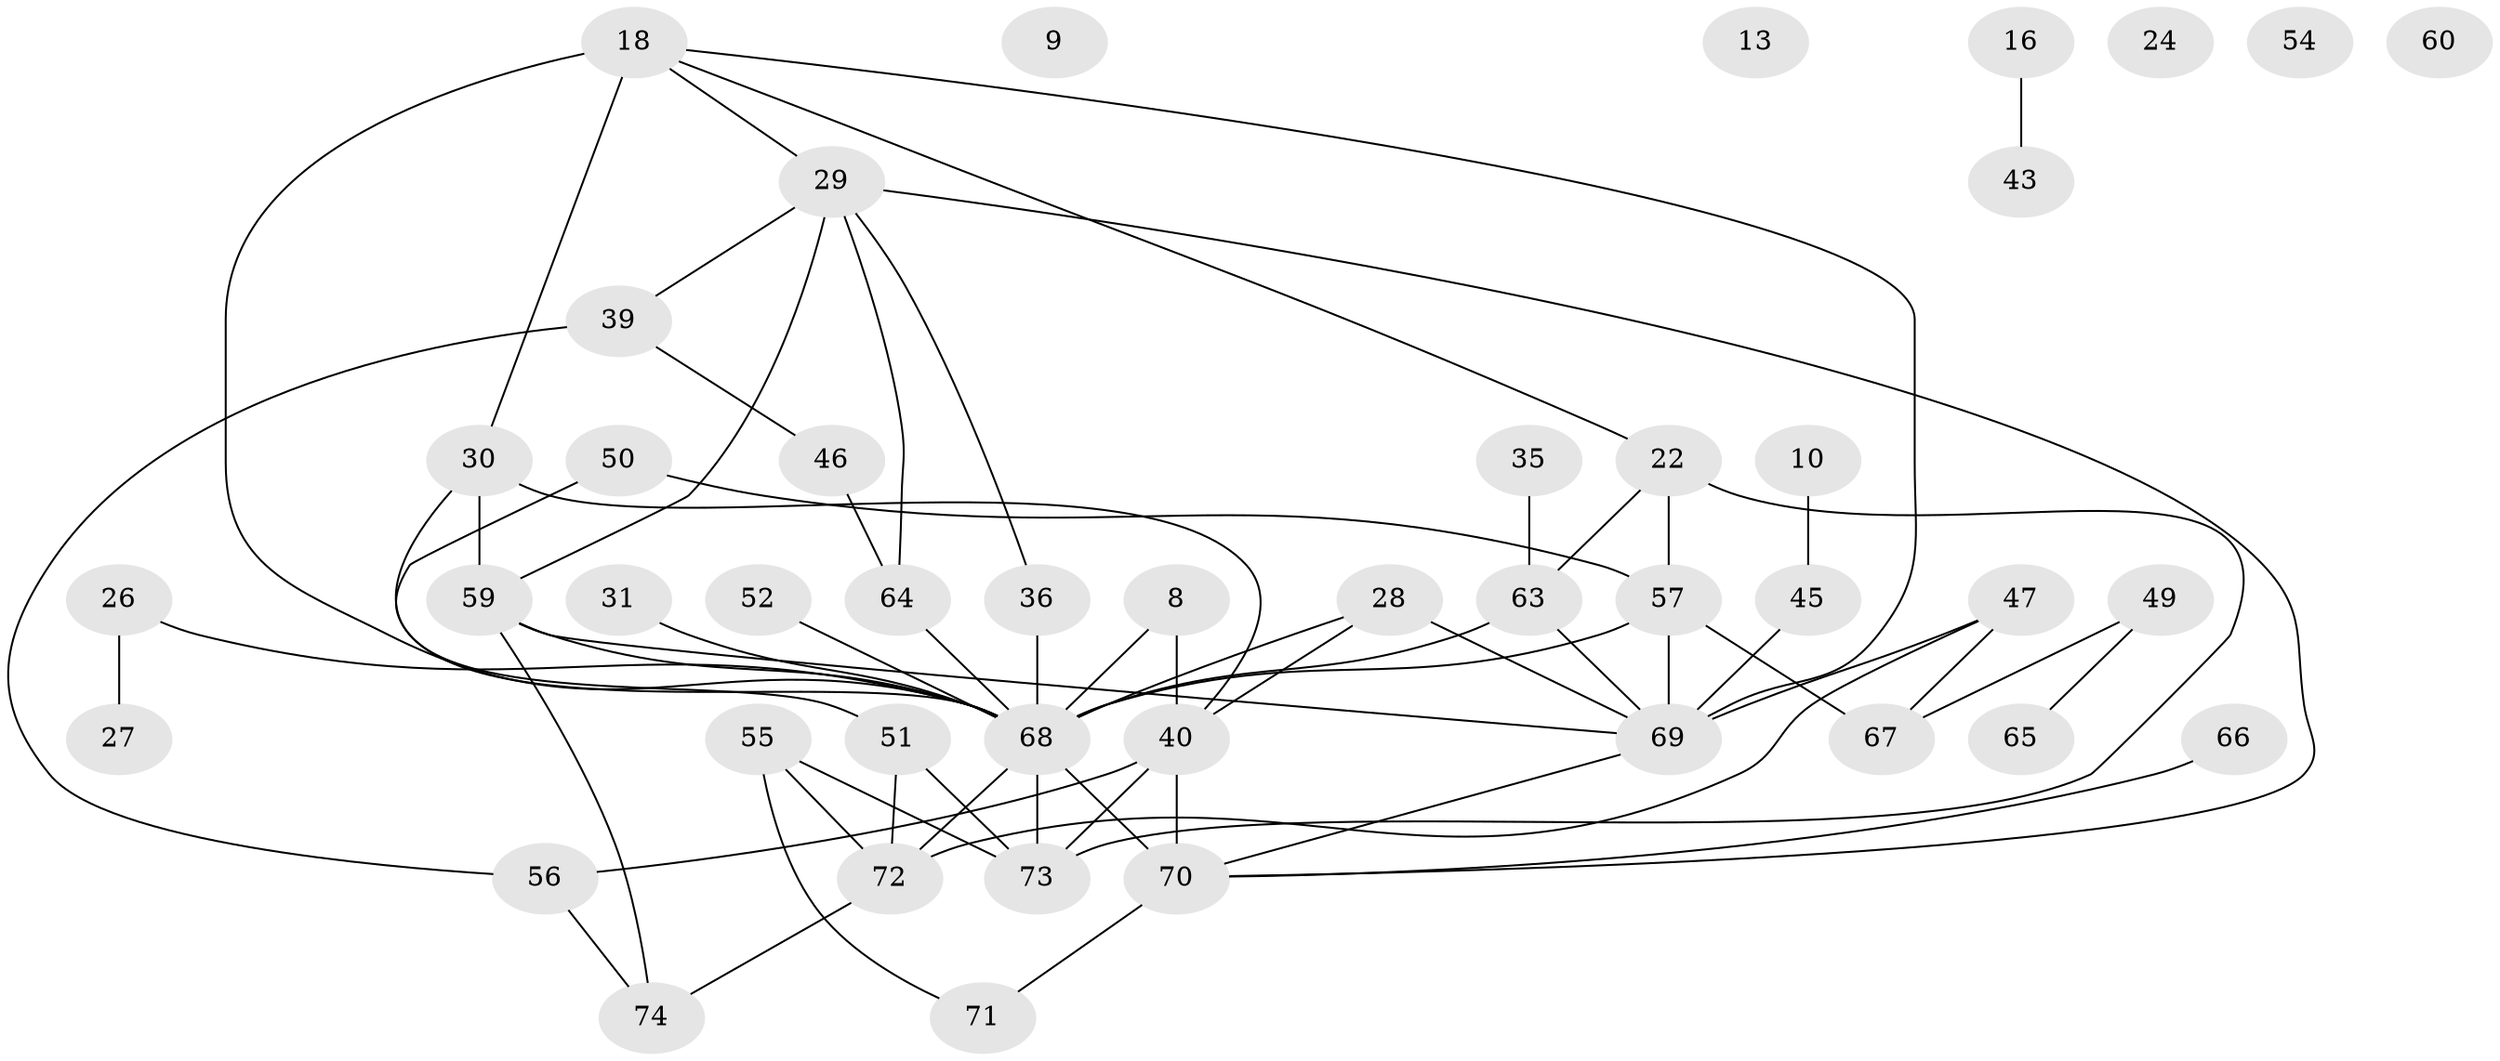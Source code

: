 // original degree distribution, {6: 0.05405405405405406, 5: 0.0945945945945946, 2: 0.20270270270270271, 3: 0.28378378378378377, 4: 0.12162162162162163, 0: 0.06756756756756757, 1: 0.12162162162162163, 8: 0.04054054054054054, 7: 0.013513513513513514}
// Generated by graph-tools (version 1.1) at 2025/43/03/04/25 21:43:57]
// undirected, 44 vertices, 65 edges
graph export_dot {
graph [start="1"]
  node [color=gray90,style=filled];
  8;
  9;
  10;
  13;
  16;
  18 [super="+4+5+2"];
  22 [super="+21"];
  24;
  26;
  27;
  28;
  29;
  30;
  31;
  35;
  36 [super="+25"];
  39 [super="+14"];
  40 [super="+17"];
  43;
  45;
  46;
  47;
  49;
  50;
  51;
  52;
  54;
  55;
  56;
  57 [super="+34"];
  59 [super="+41"];
  60;
  63;
  64 [super="+23"];
  65;
  66;
  67;
  68 [super="+12+48+62+53"];
  69 [super="+37+32"];
  70 [super="+58"];
  71;
  72 [super="+15+44"];
  73 [super="+33"];
  74;
  8 -- 40 [weight=2];
  8 -- 68 [weight=2];
  10 -- 45;
  16 -- 43;
  18 -- 22;
  18 -- 30 [weight=2];
  18 -- 29;
  18 -- 68;
  18 -- 69;
  22 -- 57;
  22 -- 73;
  22 -- 63;
  26 -- 27;
  26 -- 68;
  28 -- 40;
  28 -- 69;
  28 -- 68;
  29 -- 39 [weight=2];
  29 -- 64 [weight=2];
  29 -- 70;
  29 -- 36;
  29 -- 59;
  30 -- 68;
  30 -- 40;
  30 -- 59;
  31 -- 68;
  35 -- 63;
  36 -- 68 [weight=2];
  39 -- 56;
  39 -- 46;
  40 -- 56 [weight=2];
  40 -- 70 [weight=2];
  40 -- 73;
  45 -- 69;
  46 -- 64;
  47 -- 67;
  47 -- 72;
  47 -- 69;
  49 -- 65;
  49 -- 67;
  50 -- 51;
  50 -- 57;
  51 -- 72;
  51 -- 73;
  52 -- 68;
  55 -- 71;
  55 -- 73;
  55 -- 72 [weight=3];
  56 -- 74;
  57 -- 67;
  57 -- 68 [weight=4];
  57 -- 69 [weight=3];
  59 -- 68 [weight=2];
  59 -- 69;
  59 -- 74;
  63 -- 68;
  63 -- 69;
  64 -- 68 [weight=2];
  66 -- 70;
  68 -- 70 [weight=2];
  68 -- 72 [weight=2];
  68 -- 73;
  69 -- 70;
  70 -- 71;
  72 -- 74;
}
